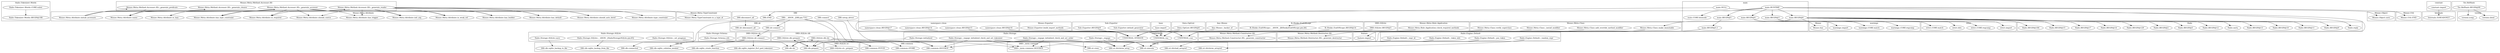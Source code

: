digraph {
graph [overlap=false]
subgraph cluster_Hailo_Tokenizer_Words {
	label="Hailo::Tokenizer::Words";
	"Hailo::Tokenizer::Words::BEGIN@188";
	"Hailo::Tokenizer::Words::CORE:subst";
}
subgraph cluster_Mouse_Meta_Attribute {
	label="Mouse::Meta::Attribute";
	"Mouse::Meta::Attribute::is_weak_ref";
	"Mouse::Meta::Attribute::init_arg";
	"Mouse::Meta::Attribute::has_trigger";
	"Mouse::Meta::Attribute::should_coerce";
	"Mouse::Meta::Attribute::is_required";
	"Mouse::Meta::Attribute::has_type_constraint";
	"Mouse::Meta::Attribute::is_lazy";
	"Mouse::Meta::Attribute::install_accessors";
	"Mouse::Meta::Attribute::name";
	"Mouse::Meta::Attribute::type_constraint";
	"Mouse::Meta::Attribute::should_auto_deref";
	"Mouse::Meta::Attribute::has_default";
	"Mouse::Meta::Attribute::has_builder";
}
subgraph cluster_DBD_SQLite_st {
	label="DBD::SQLite::st";
	"DBD::SQLite::st::_prepare";
}
subgraph cluster_Sub_Exporter {
	label="Sub::Exporter";
	"Sub::Exporter::default_generator";
	"Sub::Exporter::BEGIN@9";
}
subgraph cluster_Hailo_Storage_SQLite {
	label="Hailo::Storage::SQLite";
	"Hailo::Storage::SQLite::__ANON__[Hailo/Storage/SQLite.pm:65]";
	"Hailo::Storage::SQLite::save";
	"Hailo::Storage::SQLite::_set_pragmas";
}
subgraph cluster_Internals {
	label="Internals";
	"Internals::SvREADONLY";
}
subgraph cluster_feature {
	label="feature";
	"feature::import";
}
subgraph cluster_Mouse_Meta_Class {
	label="Mouse::Meta::Class";
	"Mouse::Meta::Class::_install_modifier";
	"Mouse::Meta::Class::add_override_method_modifier";
	"Mouse::Meta::Class::make_immutable";
	"Mouse::Meta::Class::verify_superclass";
}
subgraph cluster_Mouse_Meta_TypeConstraint {
	label="Mouse::Meta::TypeConstraint";
	"Mouse::Meta::TypeConstraint::is_a_type_of";
}
subgraph cluster_DBI {
	label="DBI";
	"DBI::__ANON__[DBI.pm:731]";
	"DBI::setup_driver";
	"DBI::disconnect_all";
	"DBI::END";
	"DBI::connect";
}
subgraph cluster_base {
	label="base";
	"base::import";
}
subgraph cluster_warnings {
	label="warnings";
	"warnings::CORE:regcomp";
	"warnings::CORE:match";
	"warnings::import";
}
subgraph cluster_Hailo_Storage_Schema {
	label="Hailo::Storage::Schema";
	"Hailo::Storage::Schema::sth";
}
subgraph cluster_Data_OptList {
	label="Data::OptList";
	"Data::OptList::BEGIN@8";
}
subgraph cluster_main {
	label="main";
	"main::CORE:binmode";
	"main::BEGIN@5.1";
	"main::BEGIN@6";
	"main::BEGIN@4";
	"main::NULL";
	"main::BEGIN@3";
	"main::BEGIN@5";
	"main::RUNTIME";
}
subgraph cluster_strict {
	label="strict";
	"strict::import";
	"strict::CORE:regcomp";
	"strict::bits";
	"strict::CORE:match";
}
subgraph cluster_Any_Moose {
	label="Any::Moose";
	"Any::Moose::_backer_of";
}
subgraph cluster_DBD_SQLite_dr {
	label="DBD::SQLite::dr";
	"DBD::SQLite::dr::connect";
}
subgraph cluster_DBI_common {
	label="DBI::common";
	"DBI::common::DESTROY";
	"DBI::common::STORE";
	"DBI::common::FETCH";
}
subgraph cluster_DBI_db {
	label="DBI::db";
	"DBI::db::sqlite_backup_from_file";
	"DBI::db::connected";
	"DBI::db::sqlite_create_function";
	"DBI::db::sqlite_collation_needed";
	"DBI::db::do";
	"DBI::db::sqlite_register_fts3_perl_tokenizer";
	"DBI::db::prepare";
	"DBI::db::sqlite_backup_to_file";
}
subgraph cluster_Tie_RefHash {
	label="Tie::RefHash";
	"Tie::RefHash::BEGIN@99";
}
subgraph cluster_Hailo {
	label="Hailo";
	"Hailo::reply";
	"Hailo::BEGIN@10";
	"Hailo::BEGIN@13";
	"Hailo::meta";
	"Hailo::BEGIN@12";
	"Hailo::BEGIN@5";
	"Hailo::BEGIN@2";
	"Hailo::BEGIN@129";
	"Hailo::BEGIN@14";
	"Hailo::BEGIN@17";
	"Hailo::BEGIN@15";
	"Hailo::BEGIN@184";
	"Hailo::BEGIN@9";
	"Hailo::BEGIN@11";
}
subgraph cluster_UNIVERSAL {
	label="UNIVERSAL";
	"UNIVERSAL::isa";
	"UNIVERSAL::VERSION";
	"UNIVERSAL::can";
}
subgraph cluster_DBD_SQLite {
	label="DBD::SQLite";
	"DBD::SQLite::BEGIN@5";
}
subgraph cluster_Hailo_Storage {
	label="Hailo::Storage";
	"Hailo::Storage::_engage_initialized_check_and_set_tokenizer";
	"Hailo::Storage::_engage";
	"Hailo::Storage::_engage_initialized_check_and_set_order";
	"Hailo::Storage::initialized";
}
subgraph cluster_DBD_SQLite_db {
	label="DBD::SQLite::db";
	"DBD::SQLite::db::do";
	"DBD::SQLite::db::prepare";
}
subgraph cluster_Mouse_Meta_Method_Accessor_XS {
	label="Mouse::Meta::Method::Accessor::XS";
	"Mouse::Meta::Method::Accessor::XS::_generate_reader";
	"Mouse::Meta::Method::Accessor::XS::_generate_predicate";
	"Mouse::Meta::Method::Accessor::XS::_generate_accessor";
	"Mouse::Meta::Method::Accessor::XS::_generate_clearer";
}
subgraph cluster_Mouse_Meta_Method_Constructor_XS {
	label="Mouse::Meta::Method::Constructor::XS";
	"Mouse::Meta::Method::Constructor::XS::_generate_constructor";
}
subgraph cluster_Mouse {
	label="Mouse";
	"Mouse::has";
}
subgraph cluster_Mouse_Object {
	label="Mouse::Object";
	"Mouse::Object::new";
}
subgraph cluster_Mouse_Meta_Method_Destructor_XS {
	label="Mouse::Meta::Method::Destructor::XS";
	"Mouse::Meta::Method::Destructor::XS::_generate_destructor";
}
subgraph cluster_Mouse_Util {
	label="Mouse::Util";
	"Mouse::Util::END";
}
subgraph cluster_version {
	label="version";
	"version::(bool";
	"version::(cmp";
}
subgraph cluster_DBI_dr {
	label="DBI::dr";
	"DBI::dr::disconnect_all";
	"DBI::dr::connect";
}
subgraph cluster_constant {
	label="constant";
	"constant::import";
}
subgraph cluster_Mouse_Meta_Role_Application {
	label="Mouse::Meta::Role::Application";
	"Mouse::Meta::Role::Application::check_required_methods";
}
subgraph cluster_B_Hooks_EndOfScope {
	label="B::Hooks::EndOfScope";
	"B::Hooks::EndOfScope::BEGIN@14";
	"B::Hooks::EndOfScope::__ANON__[B/Hooks/EndOfScope.pm:26]";
}
subgraph cluster_namespace_clean {
	label="namespace::clean";
	"namespace::clean::BEGIN@16";
	"namespace::clean::BEGIN@15";
	"namespace::clean::BEGIN@14";
	"namespace::clean::BEGIN@17";
}
subgraph cluster_Mouse_Exporter {
	label="Mouse::Exporter";
	"Mouse::Exporter::build_import_methods";
}
subgraph cluster_Hailo_Engine_Default {
	label="Hailo::Engine::Default";
	"Hailo::Engine::Default::_random_expr";
	"Hailo::Engine::Default::_token_info";
	"Hailo::Engine::Default::_expr_id";
	"Hailo::Engine::Default::_pos_token";
}
subgraph cluster_DBD__mem_common {
	label="DBD::_mem::common";
	"DBD::_mem::common::DESTROY";
}
subgraph cluster_DBI_st {
	label="DBI::st";
	"DBI::st::fetchrow_array";
	"DBI::st::fetchall_arrayref";
	"DBI::st::rows";
	"DBI::st::execute";
	"DBI::st::fetchrow_arrayref";
}
"DBD::SQLite::dr::connect" -> "DBI::db::sqlite_collation_needed";
"main::BEGIN@5" -> "main::BEGIN@5.1";
"main::BEGIN@6" -> "Hailo::BEGIN@2";
"Hailo::Engine::Default::_pos_token" -> "DBI::st::fetchall_arrayref";
"DBI::__ANON__[DBI.pm:731]" -> "DBI::db::connected";
"Mouse::Meta::Class::make_immutable" -> "Mouse::Meta::Method::Constructor::XS::_generate_constructor";
"main::BEGIN@6" -> "Hailo::BEGIN@15";
"Mouse::Meta::Method::Accessor::XS::_generate_reader" -> "Mouse::Meta::Attribute::name";
"Mouse::Meta::Method::Accessor::XS::_generate_accessor" -> "Mouse::Meta::Attribute::name";
"Mouse::Meta::Method::Accessor::XS::_generate_predicate" -> "Mouse::Meta::Attribute::name";
"Mouse::Meta::Method::Accessor::XS::_generate_clearer" -> "Mouse::Meta::Attribute::name";
"main::RUNTIME" -> "main::BEGIN@3";
"Hailo::Tokenizer::Words::CORE:subst" -> "Hailo::Tokenizer::Words::BEGIN@188";
"main::BEGIN@3" -> "strict::CORE:match";
"Mouse::Meta::Method::Accessor::XS::_generate_reader" -> "Mouse::Meta::Attribute::should_auto_deref";
"Mouse::Meta::Method::Accessor::XS::_generate_accessor" -> "Mouse::Meta::Attribute::should_auto_deref";
"Mouse::Meta::Method::Accessor::XS::_generate_reader" -> "Mouse::Meta::Attribute::has_default";
"Mouse::Meta::Method::Accessor::XS::_generate_accessor" -> "Mouse::Meta::Attribute::has_default";
"Hailo::Storage::SQLite::__ANON__[Hailo/Storage/SQLite.pm:65]" -> "DBI::db::sqlite_backup_from_file";
"Hailo::Storage::_engage_initialized_check_and_set_tokenizer" -> "DBD::_mem::common::DESTROY";
"DBD::SQLite::db::do" -> "DBD::_mem::common::DESTROY";
"Hailo::Storage::_engage_initialized_check_and_set_order" -> "DBD::_mem::common::DESTROY";
"main::NULL" -> "DBD::_mem::common::DESTROY";
"Mouse::Meta::Method::Accessor::XS::_generate_reader" -> "Mouse::Meta::Attribute::should_coerce";
"Mouse::Meta::Method::Accessor::XS::_generate_accessor" -> "Mouse::Meta::Attribute::should_coerce";
"main::RUNTIME" -> "main::CORE:binmode";
"main::RUNTIME" -> "DBI::END";
"main::BEGIN@3" -> "strict::bits";
"Mouse::Meta::Class::make_immutable" -> "Mouse::Meta::Method::Destructor::XS::_generate_destructor";
"Mouse::Meta::Method::Accessor::XS::_generate_reader" -> "Mouse::Meta::Attribute::is_lazy";
"Mouse::Meta::Method::Accessor::XS::_generate_accessor" -> "Mouse::Meta::Attribute::is_lazy";
"Mouse::Meta::Role::Application::check_required_methods" -> "UNIVERSAL::can";
"Sub::Exporter::default_generator" -> "UNIVERSAL::can";
"Mouse::Exporter::build_import_methods" -> "UNIVERSAL::can";
"Mouse::Meta::Class::_install_modifier" -> "UNIVERSAL::can";
"Mouse::Meta::Class::add_override_method_modifier" -> "UNIVERSAL::can";
"Mouse::Meta::Class::verify_superclass" -> "UNIVERSAL::can";
"main::BEGIN@6" -> "Hailo::BEGIN@11";
"Mouse::Meta::Method::Accessor::XS::_generate_reader" -> "Mouse::Meta::Attribute::is_weak_ref";
"Mouse::Meta::Method::Accessor::XS::_generate_accessor" -> "Mouse::Meta::Attribute::is_weak_ref";
"main::BEGIN@6" -> "Hailo::BEGIN@10";
"main::BEGIN@6" -> "Hailo::BEGIN@12";
"main::BEGIN@4" -> "warnings::CORE:match";
"DBD::SQLite::db::prepare" -> "DBD::SQLite::st::_prepare";
"DBI::disconnect_all" -> "DBI::dr::disconnect_all";
"Mouse::Meta::Attribute::install_accessors" -> "Mouse::Meta::Method::Accessor::XS::_generate_reader";
"main::BEGIN@6" -> "Hailo::BEGIN@129";
"DBI::setup_driver" -> "UNIVERSAL::isa";
"Any::Moose::_backer_of" -> "UNIVERSAL::isa";
"base::import" -> "UNIVERSAL::isa";
"Mouse::Meta::Class::verify_superclass" -> "UNIVERSAL::isa";
"main::BEGIN@3" -> "strict::CORE:regcomp";
"Hailo::Storage::_engage_initialized_check_and_set_tokenizer" -> "DBI::db::prepare";
"DBD::SQLite::db::do" -> "DBI::db::prepare";
"Hailo::Storage::_engage_initialized_check_and_set_order" -> "DBI::db::prepare";
"Hailo::Storage::Schema::sth" -> "DBI::db::prepare";
"Hailo::Storage::_engage_initialized_check_and_set_tokenizer" -> "DBI::st::fetchrow_array";
"Hailo::Engine::Default::_token_info" -> "DBI::st::fetchrow_array";
"Hailo::Storage::_engage" -> "DBI::st::fetchrow_array";
"Hailo::Storage::_engage_initialized_check_and_set_order" -> "DBI::st::fetchrow_array";
"Hailo::Engine::Default::_expr_id" -> "DBI::st::fetchrow_array";
"DBD::SQLite::dr::connect" -> "DBI::db::sqlite_create_function";
"Tie::RefHash::BEGIN@99" -> "version::(bool";
"main::BEGIN@6" -> "Hailo::BEGIN@5";
"main::BEGIN@4" -> "warnings::import";
"constant::import" -> "Internals::SvREADONLY";
"main::RUNTIME" -> "main::BEGIN@6";
"Mouse::Meta::Method::Accessor::XS::_generate_reader" -> "Mouse::Meta::TypeConstraint::is_a_type_of";
"main::BEGIN@5.1" -> "feature::import";
"Mouse::Meta::Attribute::install_accessors" -> "Mouse::Meta::Method::Accessor::XS::_generate_accessor";
"main::BEGIN@6" -> "Hailo::BEGIN@17";
"Hailo::Storage::initialized" -> "DBI::db::do";
"Hailo::Storage::SQLite::_set_pragmas" -> "DBI::db::do";
"Mouse::Meta::Method::Accessor::XS::_generate_reader" -> "Mouse::Meta::Attribute::has_builder";
"Mouse::Meta::Method::Accessor::XS::_generate_accessor" -> "Mouse::Meta::Attribute::has_builder";
"Hailo::Storage::SQLite::save" -> "DBI::db::sqlite_backup_to_file";
"main::BEGIN@6" -> "Hailo::BEGIN@13";
"main::BEGIN@6" -> "Mouse::has";
"DBI::db::prepare" -> "DBD::SQLite::db::prepare";
"DBD::SQLite::dr::connect" -> "DBI::db::sqlite_register_fts3_perl_tokenizer";
"main::BEGIN@6" -> "Hailo::BEGIN@184";
"main::BEGIN@6" -> "Mouse::Meta::Class::make_immutable";
"main::RUNTIME" -> "Hailo::reply";
"Mouse::Meta::Method::Accessor::XS::_generate_reader" -> "Mouse::Meta::Attribute::has_trigger";
"Mouse::Meta::Method::Accessor::XS::_generate_accessor" -> "Mouse::Meta::Attribute::has_trigger";
"Mouse::Meta::Method::Accessor::XS::_generate_reader" -> "Mouse::Meta::Attribute::has_type_constraint";
"Mouse::Meta::Method::Accessor::XS::_generate_accessor" -> "Mouse::Meta::Attribute::has_type_constraint";
"Mouse::Meta::Method::Accessor::XS::_generate_reader" -> "Mouse::Meta::Attribute::is_required";
"Mouse::Meta::Method::Accessor::XS::_generate_accessor" -> "Mouse::Meta::Attribute::is_required";
"Tie::RefHash::BEGIN@99" -> "version::(cmp";
"DBI::__ANON__[DBI.pm:731]" -> "DBI::common::FETCH";
"DBD::SQLite::db::do" -> "DBI::common::FETCH";
"main::RUNTIME" -> "Mouse::Object::new";
"main::BEGIN@6" -> "Hailo::BEGIN@9";
"Mouse::Meta::Method::Accessor::XS::_generate_reader" -> "Mouse::Meta::Attribute::init_arg";
"Mouse::Meta::Method::Accessor::XS::_generate_accessor" -> "Mouse::Meta::Attribute::init_arg";
"DBI::__ANON__[DBI.pm:731]" -> "DBI::dr::connect";
"main::BEGIN@6" -> "Hailo::meta";
"Hailo::Engine::Default::_random_expr" -> "DBI::st::fetchrow_arrayref";
"main::BEGIN@6" -> "B::Hooks::EndOfScope::__ANON__[B/Hooks/EndOfScope.pm:26]";
"main::RUNTIME" -> "Mouse::Util::END";
"main::RUNTIME" -> "main::BEGIN@5";
"Hailo::Storage::_engage_initialized_check_and_set_tokenizer" -> "DBI::common::DESTROY";
"DBD::SQLite::db::do" -> "DBI::common::DESTROY";
"Hailo::Storage::_engage_initialized_check_and_set_order" -> "DBI::common::DESTROY";
"main::NULL" -> "DBI::common::DESTROY";
"DBI::dr::connect" -> "DBD::SQLite::dr::connect";
"Hailo::Storage::_engage_initialized_check_and_set_tokenizer" -> "DBI::st::execute";
"DBD::SQLite::db::do" -> "DBI::st::execute";
"Hailo::Engine::Default::_random_expr" -> "DBI::st::execute";
"Hailo::Engine::Default::_token_info" -> "DBI::st::execute";
"Hailo::Storage::_engage_initialized_check_and_set_order" -> "DBI::st::execute";
"Hailo::Storage::_engage" -> "DBI::st::execute";
"Hailo::Engine::Default::_pos_token" -> "DBI::st::execute";
"Hailo::Engine::Default::_expr_id" -> "DBI::st::execute";
"Mouse::Meta::Attribute::install_accessors" -> "Mouse::Meta::Method::Accessor::XS::_generate_clearer";
"DBI::db::do" -> "DBD::SQLite::db::do";
"main::BEGIN@4" -> "warnings::CORE:regcomp";
"DBD::SQLite::db::do" -> "DBI::st::rows";
"main::BEGIN@6" -> "Hailo::BEGIN@14";
"Mouse::Meta::Attribute::install_accessors" -> "Mouse::Meta::Method::Accessor::XS::_generate_predicate";
"namespace::clean::BEGIN@15" -> "UNIVERSAL::VERSION";
"namespace::clean::BEGIN@16" -> "UNIVERSAL::VERSION";
"Data::OptList::BEGIN@8" -> "UNIVERSAL::VERSION";
"namespace::clean::BEGIN@14" -> "UNIVERSAL::VERSION";
"namespace::clean::BEGIN@17" -> "UNIVERSAL::VERSION";
"B::Hooks::EndOfScope::BEGIN@14" -> "UNIVERSAL::VERSION";
"DBD::SQLite::BEGIN@5" -> "UNIVERSAL::VERSION";
"Sub::Exporter::BEGIN@9" -> "UNIVERSAL::VERSION";
"main::BEGIN@3" -> "strict::import";
"main::RUNTIME" -> "main::BEGIN@4";
"Mouse::Meta::Method::Accessor::XS::_generate_reader" -> "Mouse::Meta::Attribute::type_constraint";
"Mouse::Meta::Method::Accessor::XS::_generate_accessor" -> "Mouse::Meta::Attribute::type_constraint";
"DBI::__ANON__[DBI.pm:731]" -> "DBI::common::STORE";
"DBI::connect" -> "DBI::common::STORE";
}

